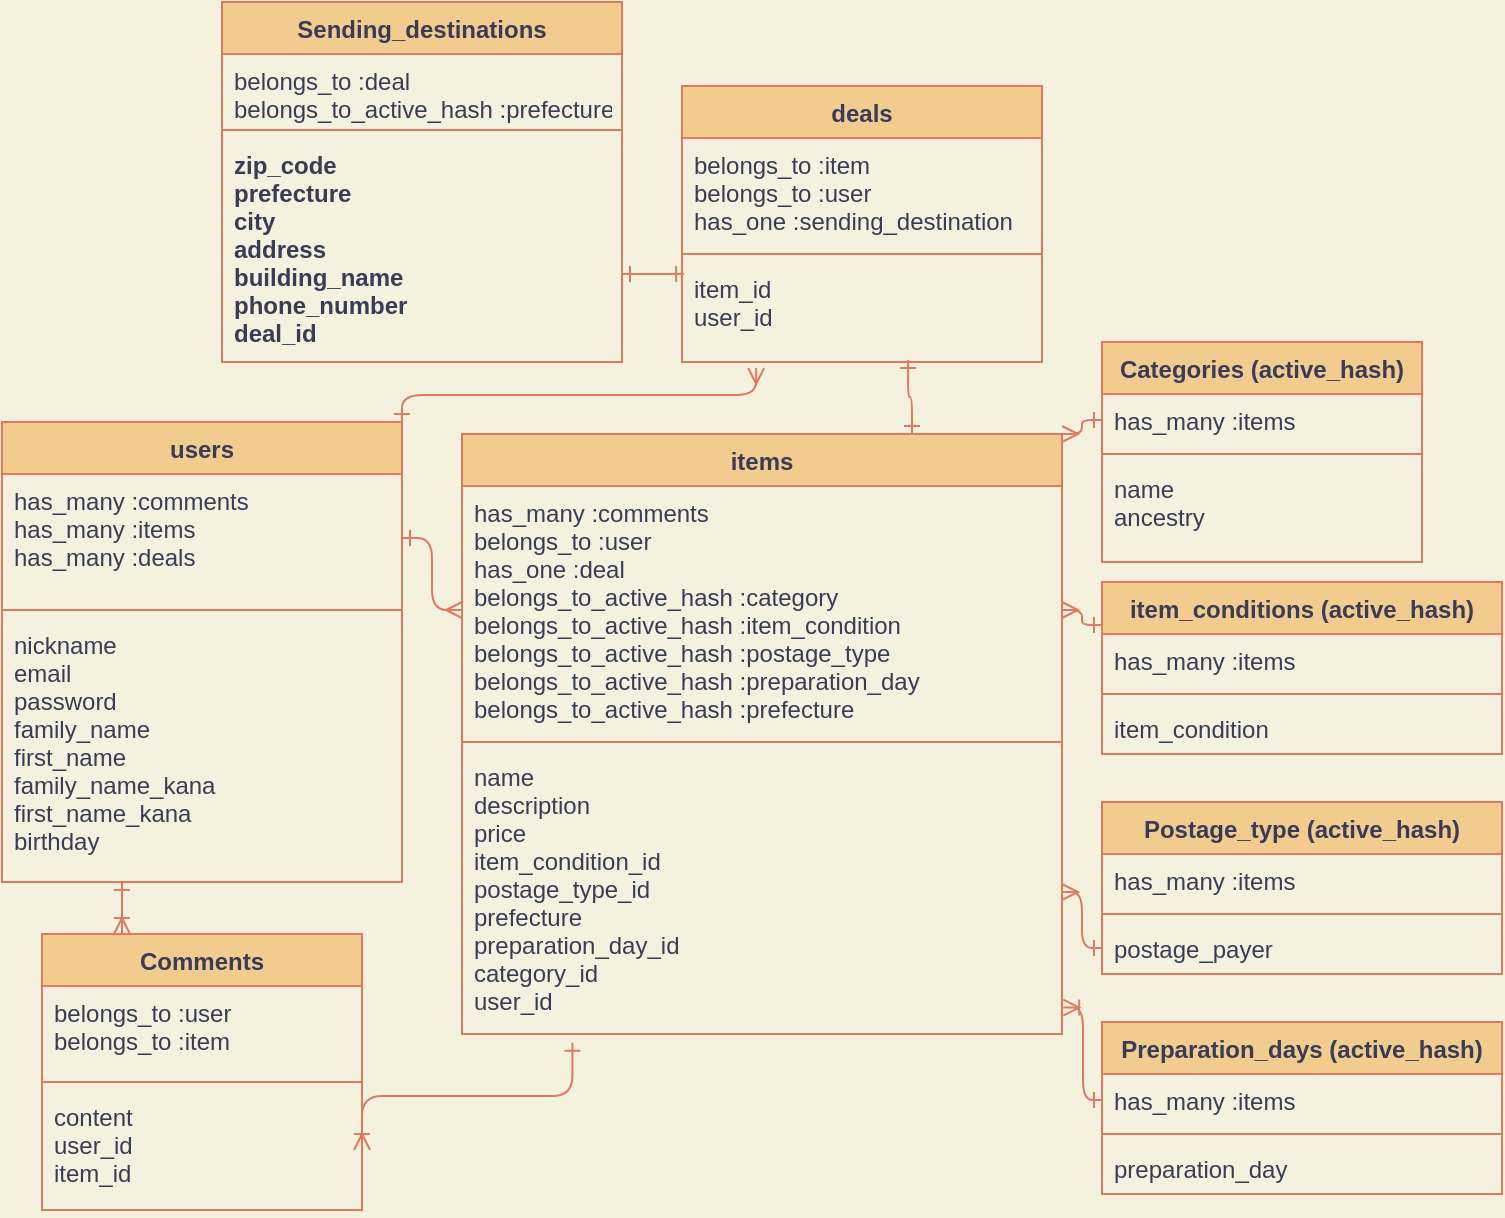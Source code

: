 <mxfile version="13.6.5">
    <diagram id="KC50vUDSMEote1UL7VRu" name="Page-1">
        <mxGraphModel dx="1208" dy="747" grid="1" gridSize="10" guides="1" tooltips="1" connect="1" arrows="1" fold="1" page="1" pageScale="1" pageWidth="827" pageHeight="1169" background="#F4F1DE" math="0" shadow="0">
            <root>
                <mxCell id="0"/>
                <mxCell id="1" parent="0"/>
                <mxCell id="257" value="" style="group;fontColor=#393C56;" parent="1" vertex="1" connectable="0">
                    <mxGeometry x="570" y="220" width="520" height="426" as="geometry"/>
                </mxCell>
                <mxCell id="236" value="Categories (active_hash)" style="swimlane;fontStyle=1;align=center;verticalAlign=top;childLayout=stackLayout;horizontal=1;startSize=26;horizontalStack=0;resizeParent=1;resizeParentMax=0;resizeLast=0;collapsible=1;marginBottom=0;fillColor=#F2CC8F;strokeColor=#E07A5F;fontColor=#393C56;" parent="257" vertex="1">
                    <mxGeometry x="320" width="160" height="110" as="geometry"/>
                </mxCell>
                <mxCell id="237" value="has_many :items" style="text;strokeColor=none;fillColor=none;align=left;verticalAlign=top;spacingLeft=4;spacingRight=4;overflow=hidden;rotatable=0;points=[[0,0.5],[1,0.5]];portConstraint=eastwest;fontColor=#393C56;" parent="236" vertex="1">
                    <mxGeometry y="26" width="160" height="26" as="geometry"/>
                </mxCell>
                <mxCell id="238" value="" style="line;strokeWidth=1;fillColor=none;align=left;verticalAlign=middle;spacingTop=-1;spacingLeft=3;spacingRight=3;rotatable=0;labelPosition=right;points=[];portConstraint=eastwest;strokeColor=#E07A5F;fontColor=#393C56;labelBackgroundColor=#F4F1DE;" parent="236" vertex="1">
                    <mxGeometry y="52" width="160" height="8" as="geometry"/>
                </mxCell>
                <mxCell id="239" value="name&#10;ancestry" style="text;strokeColor=none;fillColor=none;align=left;verticalAlign=top;spacingLeft=4;spacingRight=4;overflow=hidden;rotatable=0;points=[[0,0.5],[1,0.5]];portConstraint=eastwest;fontColor=#393C56;" parent="236" vertex="1">
                    <mxGeometry y="60" width="160" height="50" as="geometry"/>
                </mxCell>
                <mxCell id="270" style="edgeStyle=elbowEdgeStyle;rounded=1;sketch=0;orthogonalLoop=1;jettySize=auto;html=1;exitX=1;exitY=0;exitDx=0;exitDy=0;entryX=0;entryY=0.5;entryDx=0;entryDy=0;startArrow=ERmany;startFill=0;endArrow=ERone;endFill=0;strokeColor=#E07A5F;fillColor=#F2CC8F;fontColor=#393C56;labelBackgroundColor=#F4F1DE;" parent="257" source="214" target="237" edge="1">
                    <mxGeometry relative="1" as="geometry"/>
                </mxCell>
                <mxCell id="214" value="items" style="swimlane;fontStyle=1;align=center;verticalAlign=top;childLayout=stackLayout;horizontal=1;startSize=26;horizontalStack=0;resizeParent=1;resizeParentMax=0;resizeLast=0;collapsible=1;marginBottom=0;fillColor=#F2CC8F;strokeColor=#E07A5F;fontColor=#393C56;" parent="257" vertex="1">
                    <mxGeometry y="46" width="300" height="300" as="geometry"/>
                </mxCell>
                <mxCell id="215" value="has_many :comments&#10;belongs_to :user&#10;has_one :deal&#10;belongs_to_active_hash :category&#10;belongs_to_active_hash :item_condition&#10;belongs_to_active_hash :postage_type&#10;belongs_to_active_hash :preparation_day&#10;belongs_to_active_hash :prefecture" style="text;strokeColor=none;fillColor=none;align=left;verticalAlign=top;spacingLeft=4;spacingRight=4;overflow=hidden;rotatable=0;points=[[0,0.5],[1,0.5]];portConstraint=eastwest;fontColor=#393C56;" parent="214" vertex="1">
                    <mxGeometry y="26" width="300" height="124" as="geometry"/>
                </mxCell>
                <mxCell id="216" value="" style="line;strokeWidth=1;fillColor=none;align=left;verticalAlign=middle;spacingTop=-1;spacingLeft=3;spacingRight=3;rotatable=0;labelPosition=right;points=[];portConstraint=eastwest;strokeColor=#E07A5F;fontColor=#393C56;labelBackgroundColor=#F4F1DE;" parent="214" vertex="1">
                    <mxGeometry y="150" width="300" height="8" as="geometry"/>
                </mxCell>
                <mxCell id="217" value="name&#10;description&#10;price&#10;item_condition_id&#10;postage_type_id&#10;prefecture&#10;preparation_day_id&#10;category_id&#10;user_id" style="text;strokeColor=none;fillColor=none;align=left;verticalAlign=top;spacingLeft=4;spacingRight=4;overflow=hidden;rotatable=0;points=[[0,0.5],[1,0.5]];portConstraint=eastwest;fontColor=#393C56;" parent="214" vertex="1">
                    <mxGeometry y="158" width="300" height="142" as="geometry"/>
                </mxCell>
                <mxCell id="256" value="" style="group;fontColor=#393C56;" parent="257" vertex="1" connectable="0">
                    <mxGeometry x="320" y="120" width="200" height="306" as="geometry"/>
                </mxCell>
                <mxCell id="240" value="item_conditions (active_hash)" style="swimlane;fontStyle=1;align=center;verticalAlign=top;childLayout=stackLayout;horizontal=1;startSize=26;horizontalStack=0;resizeParent=1;resizeParentMax=0;resizeLast=0;collapsible=1;marginBottom=0;fillColor=#F2CC8F;strokeColor=#E07A5F;fontColor=#393C56;" parent="256" vertex="1">
                    <mxGeometry width="200" height="86" as="geometry"/>
                </mxCell>
                <mxCell id="241" value="has_many :items" style="text;strokeColor=none;fillColor=none;align=left;verticalAlign=top;spacingLeft=4;spacingRight=4;overflow=hidden;rotatable=0;points=[[0,0.5],[1,0.5]];portConstraint=eastwest;fontColor=#393C56;" parent="240" vertex="1">
                    <mxGeometry y="26" width="200" height="26" as="geometry"/>
                </mxCell>
                <mxCell id="242" value="" style="line;strokeWidth=1;fillColor=none;align=left;verticalAlign=middle;spacingTop=-1;spacingLeft=3;spacingRight=3;rotatable=0;labelPosition=right;points=[];portConstraint=eastwest;strokeColor=#E07A5F;fontColor=#393C56;labelBackgroundColor=#F4F1DE;" parent="240" vertex="1">
                    <mxGeometry y="52" width="200" height="8" as="geometry"/>
                </mxCell>
                <mxCell id="243" value="item_condition" style="text;strokeColor=none;fillColor=none;align=left;verticalAlign=top;spacingLeft=4;spacingRight=4;overflow=hidden;rotatable=0;points=[[0,0.5],[1,0.5]];portConstraint=eastwest;fontColor=#393C56;" parent="240" vertex="1">
                    <mxGeometry y="60" width="200" height="26" as="geometry"/>
                </mxCell>
                <mxCell id="244" value="Postage_type (active_hash)" style="swimlane;fontStyle=1;align=center;verticalAlign=top;childLayout=stackLayout;horizontal=1;startSize=26;horizontalStack=0;resizeParent=1;resizeParentMax=0;resizeLast=0;collapsible=1;marginBottom=0;fillColor=#F2CC8F;strokeColor=#E07A5F;fontColor=#393C56;" parent="256" vertex="1">
                    <mxGeometry y="110" width="200" height="86" as="geometry"/>
                </mxCell>
                <mxCell id="245" value="has_many :items" style="text;strokeColor=none;fillColor=none;align=left;verticalAlign=top;spacingLeft=4;spacingRight=4;overflow=hidden;rotatable=0;points=[[0,0.5],[1,0.5]];portConstraint=eastwest;fontColor=#393C56;" parent="244" vertex="1">
                    <mxGeometry y="26" width="200" height="26" as="geometry"/>
                </mxCell>
                <mxCell id="246" value="" style="line;strokeWidth=1;fillColor=none;align=left;verticalAlign=middle;spacingTop=-1;spacingLeft=3;spacingRight=3;rotatable=0;labelPosition=right;points=[];portConstraint=eastwest;strokeColor=#E07A5F;fontColor=#393C56;labelBackgroundColor=#F4F1DE;" parent="244" vertex="1">
                    <mxGeometry y="52" width="200" height="8" as="geometry"/>
                </mxCell>
                <mxCell id="247" value="postage_payer" style="text;strokeColor=none;fillColor=none;align=left;verticalAlign=top;spacingLeft=4;spacingRight=4;overflow=hidden;rotatable=0;points=[[0,0.5],[1,0.5]];portConstraint=eastwest;fontColor=#393C56;" parent="244" vertex="1">
                    <mxGeometry y="60" width="200" height="26" as="geometry"/>
                </mxCell>
                <mxCell id="248" value="Preparation_days (active_hash)" style="swimlane;fontStyle=1;align=center;verticalAlign=top;childLayout=stackLayout;horizontal=1;startSize=26;horizontalStack=0;resizeParent=1;resizeParentMax=0;resizeLast=0;collapsible=1;marginBottom=0;fillColor=#F2CC8F;strokeColor=#E07A5F;fontColor=#393C56;" parent="256" vertex="1">
                    <mxGeometry y="220" width="200" height="86" as="geometry"/>
                </mxCell>
                <mxCell id="249" value="has_many :items" style="text;strokeColor=none;fillColor=none;align=left;verticalAlign=top;spacingLeft=4;spacingRight=4;overflow=hidden;rotatable=0;points=[[0,0.5],[1,0.5]];portConstraint=eastwest;fontColor=#393C56;" parent="248" vertex="1">
                    <mxGeometry y="26" width="200" height="26" as="geometry"/>
                </mxCell>
                <mxCell id="250" value="" style="line;strokeWidth=1;fillColor=none;align=left;verticalAlign=middle;spacingTop=-1;spacingLeft=3;spacingRight=3;rotatable=0;labelPosition=right;points=[];portConstraint=eastwest;strokeColor=#E07A5F;fontColor=#393C56;labelBackgroundColor=#F4F1DE;" parent="248" vertex="1">
                    <mxGeometry y="52" width="200" height="8" as="geometry"/>
                </mxCell>
                <mxCell id="251" value="preparation_day" style="text;strokeColor=none;fillColor=none;align=left;verticalAlign=top;spacingLeft=4;spacingRight=4;overflow=hidden;rotatable=0;points=[[0,0.5],[1,0.5]];portConstraint=eastwest;fontColor=#393C56;" parent="248" vertex="1">
                    <mxGeometry y="60" width="200" height="26" as="geometry"/>
                </mxCell>
                <mxCell id="271" style="edgeStyle=elbowEdgeStyle;rounded=1;sketch=0;orthogonalLoop=1;jettySize=auto;html=1;exitX=1;exitY=0.5;exitDx=0;exitDy=0;entryX=0;entryY=0.25;entryDx=0;entryDy=0;startArrow=ERmany;startFill=0;endArrow=ERone;endFill=0;strokeColor=#E07A5F;fillColor=#F2CC8F;fontColor=#393C56;labelBackgroundColor=#F4F1DE;" parent="257" source="215" target="240" edge="1">
                    <mxGeometry relative="1" as="geometry"/>
                </mxCell>
                <mxCell id="272" style="edgeStyle=elbowEdgeStyle;rounded=1;sketch=0;orthogonalLoop=1;jettySize=auto;html=1;exitX=1;exitY=0.5;exitDx=0;exitDy=0;entryX=0;entryY=0.5;entryDx=0;entryDy=0;startArrow=ERmany;startFill=0;endArrow=ERone;endFill=0;strokeColor=#E07A5F;fillColor=#F2CC8F;fontColor=#393C56;labelBackgroundColor=#F4F1DE;" parent="257" source="217" target="247" edge="1">
                    <mxGeometry relative="1" as="geometry"/>
                </mxCell>
                <mxCell id="273" style="edgeStyle=elbowEdgeStyle;rounded=1;sketch=0;orthogonalLoop=1;jettySize=auto;html=1;exitX=0;exitY=0.5;exitDx=0;exitDy=0;entryX=1.002;entryY=0.907;entryDx=0;entryDy=0;entryPerimeter=0;startArrow=ERone;startFill=0;endArrow=ERoneToMany;endFill=0;strokeColor=#E07A5F;fillColor=#F2CC8F;fontColor=#393C56;labelBackgroundColor=#F4F1DE;" parent="257" source="249" target="217" edge="1">
                    <mxGeometry relative="1" as="geometry"/>
                </mxCell>
                <mxCell id="289" style="rounded=1;sketch=0;orthogonalLoop=1;jettySize=auto;html=1;entryX=0.006;entryY=0.12;entryDx=0;entryDy=0;entryPerimeter=0;startArrow=ERone;startFill=0;endArrow=ERone;endFill=0;strokeColor=#E07A5F;fillColor=#F2CC8F;fontColor=#393C56;edgeStyle=elbowEdgeStyle;elbow=vertical;" parent="1" source="227" target="280" edge="1">
                    <mxGeometry relative="1" as="geometry"/>
                </mxCell>
                <mxCell id="266" style="edgeStyle=elbowEdgeStyle;rounded=1;sketch=0;orthogonalLoop=1;jettySize=auto;html=1;exitX=0.25;exitY=0;exitDx=0;exitDy=0;startArrow=ERoneToMany;startFill=0;endArrow=ERone;endFill=0;strokeColor=#E07A5F;fillColor=#F2CC8F;fontColor=#393C56;labelBackgroundColor=#F4F1DE;" parent="1" source="232" target="213" edge="1">
                    <mxGeometry relative="1" as="geometry"/>
                </mxCell>
                <mxCell id="268" style="edgeStyle=elbowEdgeStyle;rounded=1;sketch=0;orthogonalLoop=1;jettySize=auto;html=1;exitX=1;exitY=0.5;exitDx=0;exitDy=0;startArrow=ERone;startFill=0;endArrow=ERmany;endFill=0;strokeColor=#E07A5F;fillColor=#F2CC8F;fontColor=#393C56;labelBackgroundColor=#F4F1DE;" parent="1" source="211" target="215" edge="1">
                    <mxGeometry relative="1" as="geometry"/>
                </mxCell>
                <mxCell id="275" style="edgeStyle=elbowEdgeStyle;rounded=1;sketch=0;orthogonalLoop=1;jettySize=auto;html=1;exitX=1;exitY=0.5;exitDx=0;exitDy=0;entryX=0.184;entryY=1.031;entryDx=0;entryDy=0;entryPerimeter=0;startArrow=ERoneToMany;startFill=0;endArrow=ERone;endFill=0;strokeColor=#E07A5F;fillColor=#F2CC8F;fontColor=#393C56;elbow=vertical;labelBackgroundColor=#F4F1DE;" parent="1" source="235" target="217" edge="1">
                    <mxGeometry relative="1" as="geometry"/>
                </mxCell>
                <mxCell id="293" style="edgeStyle=elbowEdgeStyle;rounded=1;sketch=0;orthogonalLoop=1;jettySize=auto;elbow=vertical;html=1;exitX=1;exitY=0;exitDx=0;exitDy=0;entryX=0.206;entryY=1.06;entryDx=0;entryDy=0;entryPerimeter=0;startArrow=ERone;startFill=0;endArrow=ERmany;endFill=0;strokeColor=#E07A5F;fillColor=#F2CC8F;fontColor=#393C56;" parent="1" source="210" target="280" edge="1">
                    <mxGeometry relative="1" as="geometry"/>
                </mxCell>
                <mxCell id="210" value="users" style="swimlane;fontStyle=1;align=center;verticalAlign=top;childLayout=stackLayout;horizontal=1;startSize=26;horizontalStack=0;resizeParent=1;resizeParentMax=0;resizeLast=0;collapsible=1;marginBottom=0;fillColor=#F2CC8F;strokeColor=#E07A5F;fontColor=#393C56;" parent="1" vertex="1">
                    <mxGeometry x="340" y="260" width="200" height="230" as="geometry"/>
                </mxCell>
                <mxCell id="211" value="has_many :comments&#10;has_many :items&#10;has_many :deals" style="text;strokeColor=none;fillColor=none;align=left;verticalAlign=top;spacingLeft=4;spacingRight=4;overflow=hidden;rotatable=0;points=[[0,0.5],[1,0.5]];portConstraint=eastwest;fontColor=#393C56;" parent="210" vertex="1">
                    <mxGeometry y="26" width="200" height="64" as="geometry"/>
                </mxCell>
                <mxCell id="212" value="" style="line;strokeWidth=1;fillColor=none;align=left;verticalAlign=middle;spacingTop=-1;spacingLeft=3;spacingRight=3;rotatable=0;labelPosition=right;points=[];portConstraint=eastwest;strokeColor=#E07A5F;fontColor=#393C56;labelBackgroundColor=#F4F1DE;" parent="210" vertex="1">
                    <mxGeometry y="90" width="200" height="8" as="geometry"/>
                </mxCell>
                <mxCell id="213" value="nickname&#10;email&#10;password&#10;family_name&#10;first_name&#10;family_name_kana&#10;first_name_kana&#10;birthday" style="text;strokeColor=none;fillColor=none;align=left;verticalAlign=top;spacingLeft=4;spacingRight=4;overflow=hidden;rotatable=0;points=[[0,0.5],[1,0.5]];portConstraint=eastwest;fontColor=#393C56;" parent="210" vertex="1">
                    <mxGeometry y="98" width="200" height="132" as="geometry"/>
                </mxCell>
                <mxCell id="232" value="Comments" style="swimlane;fontStyle=1;align=center;verticalAlign=top;childLayout=stackLayout;horizontal=1;startSize=26;horizontalStack=0;resizeParent=1;resizeParentMax=0;resizeLast=0;collapsible=1;marginBottom=0;fillColor=#F2CC8F;strokeColor=#E07A5F;fontColor=#393C56;" parent="1" vertex="1">
                    <mxGeometry x="360" y="516" width="160" height="138" as="geometry"/>
                </mxCell>
                <mxCell id="233" value="belongs_to :user&#10;belongs_to :item" style="text;strokeColor=none;fillColor=none;align=left;verticalAlign=top;spacingLeft=4;spacingRight=4;overflow=hidden;rotatable=0;points=[[0,0.5],[1,0.5]];portConstraint=eastwest;fontColor=#393C56;" parent="232" vertex="1">
                    <mxGeometry y="26" width="160" height="44" as="geometry"/>
                </mxCell>
                <mxCell id="234" value="" style="line;strokeWidth=1;fillColor=none;align=left;verticalAlign=middle;spacingTop=-1;spacingLeft=3;spacingRight=3;rotatable=0;labelPosition=right;points=[];portConstraint=eastwest;strokeColor=#E07A5F;fontColor=#393C56;labelBackgroundColor=#F4F1DE;" parent="232" vertex="1">
                    <mxGeometry y="70" width="160" height="8" as="geometry"/>
                </mxCell>
                <mxCell id="235" value="content&#10;user_id&#10;item_id" style="text;strokeColor=none;fillColor=none;align=left;verticalAlign=top;spacingLeft=4;spacingRight=4;overflow=hidden;rotatable=0;points=[[0,0.5],[1,0.5]];portConstraint=eastwest;fontColor=#393C56;" parent="232" vertex="1">
                    <mxGeometry y="78" width="160" height="60" as="geometry"/>
                </mxCell>
                <mxCell id="277" value="deals" style="swimlane;fontStyle=1;align=center;verticalAlign=top;childLayout=stackLayout;horizontal=1;startSize=26;horizontalStack=0;resizeParent=1;resizeParentMax=0;resizeLast=0;collapsible=1;marginBottom=0;fillColor=#F2CC8F;strokeColor=#E07A5F;fontColor=#393C56;" parent="1" vertex="1">
                    <mxGeometry x="680" y="92" width="180" height="138" as="geometry"/>
                </mxCell>
                <mxCell id="278" value="belongs_to :item&#10;belongs_to :user&#10;has_one :sending_destination" style="text;strokeColor=none;fillColor=none;align=left;verticalAlign=top;spacingLeft=4;spacingRight=4;overflow=hidden;rotatable=0;points=[[0,0.5],[1,0.5]];portConstraint=eastwest;fontColor=#393C56;" parent="277" vertex="1">
                    <mxGeometry y="26" width="180" height="54" as="geometry"/>
                </mxCell>
                <mxCell id="279" value="" style="line;strokeWidth=1;fillColor=none;align=left;verticalAlign=middle;spacingTop=-1;spacingLeft=3;spacingRight=3;rotatable=0;labelPosition=right;points=[];portConstraint=eastwest;strokeColor=#E07A5F;fontColor=#393C56;labelBackgroundColor=#F4F1DE;" parent="277" vertex="1">
                    <mxGeometry y="80" width="180" height="8" as="geometry"/>
                </mxCell>
                <mxCell id="280" value="item_id&#10;user_id" style="text;strokeColor=none;fillColor=none;align=left;verticalAlign=top;spacingLeft=4;spacingRight=4;overflow=hidden;rotatable=0;points=[[0,0.5],[1,0.5]];portConstraint=eastwest;fontColor=#393C56;" parent="277" vertex="1">
                    <mxGeometry y="88" width="180" height="50" as="geometry"/>
                </mxCell>
                <mxCell id="292" style="edgeStyle=elbowEdgeStyle;rounded=1;sketch=0;orthogonalLoop=1;jettySize=auto;html=1;exitX=0.75;exitY=0;exitDx=0;exitDy=0;entryX=0.628;entryY=0.98;entryDx=0;entryDy=0;entryPerimeter=0;startArrow=ERone;startFill=0;endArrow=ERone;endFill=0;strokeColor=#E07A5F;fillColor=#F2CC8F;fontColor=#393C56;elbow=vertical;" parent="1" source="214" target="280" edge="1">
                    <mxGeometry relative="1" as="geometry"/>
                </mxCell>
                <mxCell id="224" value="Sending_destinations" style="swimlane;fontStyle=1;align=center;verticalAlign=top;childLayout=stackLayout;horizontal=1;startSize=26;horizontalStack=0;resizeParent=1;resizeParentMax=0;resizeLast=0;collapsible=1;marginBottom=0;fillColor=#F2CC8F;strokeColor=#E07A5F;fontColor=#393C56;" parent="1" vertex="1">
                    <mxGeometry x="450" y="50" width="200" height="180" as="geometry"/>
                </mxCell>
                <mxCell id="225" value="belongs_to :deal&#10;belongs_to_active_hash :prefecture" style="text;strokeColor=none;fillColor=none;align=left;verticalAlign=top;spacingLeft=4;spacingRight=4;overflow=hidden;rotatable=0;points=[[0,0.5],[1,0.5]];portConstraint=eastwest;fontColor=#393C56;" parent="224" vertex="1">
                    <mxGeometry y="26" width="200" height="34" as="geometry"/>
                </mxCell>
                <mxCell id="226" value="" style="line;strokeWidth=1;fillColor=none;align=left;verticalAlign=middle;spacingTop=-1;spacingLeft=3;spacingRight=3;rotatable=0;labelPosition=right;points=[];portConstraint=eastwest;strokeColor=#E07A5F;fontColor=#393C56;labelBackgroundColor=#F4F1DE;" parent="224" vertex="1">
                    <mxGeometry y="60" width="200" height="8" as="geometry"/>
                </mxCell>
                <mxCell id="227" value="zip_code&#10;prefecture&#10;city&#10;address&#10;building_name&#10;phone_number&#10;deal_id" style="text;strokeColor=none;fillColor=none;align=left;verticalAlign=top;spacingLeft=4;spacingRight=4;overflow=hidden;rotatable=0;points=[[0,0.5],[1,0.5]];portConstraint=eastwest;fontColor=#393C56;fontStyle=1" parent="224" vertex="1">
                    <mxGeometry y="68" width="200" height="112" as="geometry"/>
                </mxCell>
            </root>
        </mxGraphModel>
    </diagram>
</mxfile>